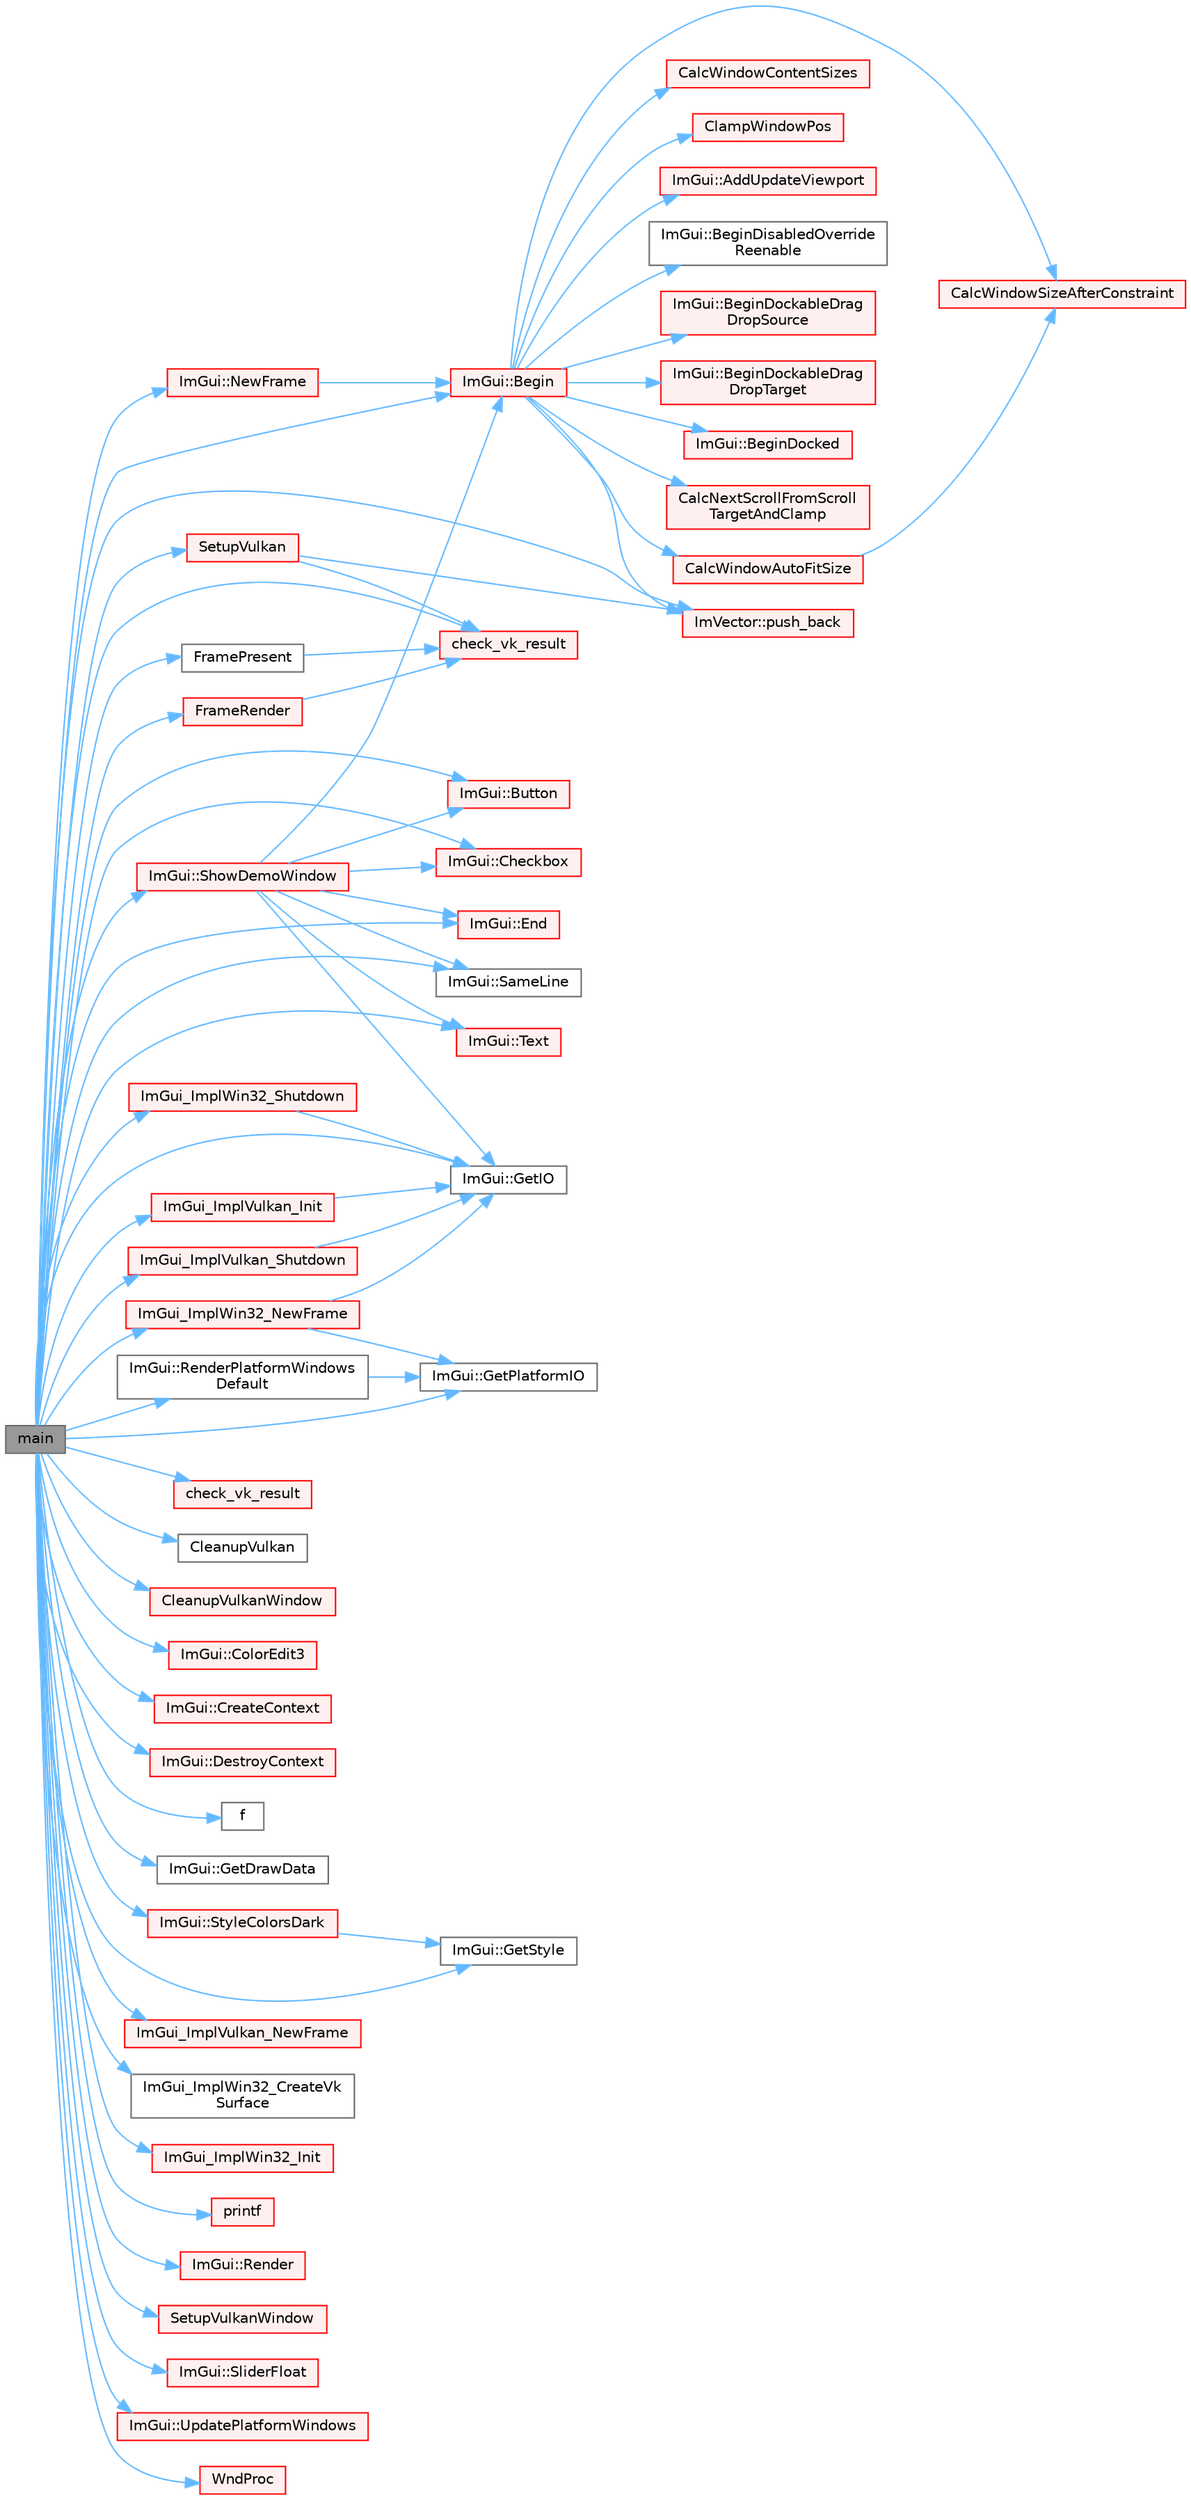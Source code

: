 digraph "main"
{
 // LATEX_PDF_SIZE
  bgcolor="transparent";
  edge [fontname=Helvetica,fontsize=10,labelfontname=Helvetica,labelfontsize=10];
  node [fontname=Helvetica,fontsize=10,shape=box,height=0.2,width=0.4];
  rankdir="LR";
  Node1 [id="Node000001",label="main",height=0.2,width=0.4,color="gray40", fillcolor="grey60", style="filled", fontcolor="black",tooltip=" "];
  Node1 -> Node2 [id="edge1_Node000001_Node000002",color="steelblue1",style="solid",tooltip=" "];
  Node2 [id="Node000002",label="ImGui::Begin",height=0.2,width=0.4,color="red", fillcolor="#FFF0F0", style="filled",URL="$namespace_im_gui.html#a581e58db0bc930bafa4a5d23093a2b99",tooltip=" "];
  Node2 -> Node3 [id="edge2_Node000002_Node000003",color="steelblue1",style="solid",tooltip=" "];
  Node3 [id="Node000003",label="ImGui::AddUpdateViewport",height=0.2,width=0.4,color="red", fillcolor="#FFF0F0", style="filled",URL="$namespace_im_gui.html#ada58e5d3e2efc3cef60f213d771408d8",tooltip=" "];
  Node2 -> Node24 [id="edge3_Node000002_Node000024",color="steelblue1",style="solid",tooltip=" "];
  Node24 [id="Node000024",label="ImGui::BeginDisabledOverride\lReenable",height=0.2,width=0.4,color="grey40", fillcolor="white", style="filled",URL="$namespace_im_gui.html#a26b36756e219b7129f894e1c2feb17a8",tooltip=" "];
  Node2 -> Node25 [id="edge4_Node000002_Node000025",color="steelblue1",style="solid",tooltip=" "];
  Node25 [id="Node000025",label="ImGui::BeginDockableDrag\lDropSource",height=0.2,width=0.4,color="red", fillcolor="#FFF0F0", style="filled",URL="$namespace_im_gui.html#a7a435b1565d4884e42a5ee5667f21a1f",tooltip=" "];
  Node2 -> Node374 [id="edge5_Node000002_Node000374",color="steelblue1",style="solid",tooltip=" "];
  Node374 [id="Node000374",label="ImGui::BeginDockableDrag\lDropTarget",height=0.2,width=0.4,color="red", fillcolor="#FFF0F0", style="filled",URL="$namespace_im_gui.html#a1725ff3becdb963b97c16d69d4c9f308",tooltip=" "];
  Node2 -> Node416 [id="edge6_Node000002_Node000416",color="steelblue1",style="solid",tooltip=" "];
  Node416 [id="Node000416",label="ImGui::BeginDocked",height=0.2,width=0.4,color="red", fillcolor="#FFF0F0", style="filled",URL="$namespace_im_gui.html#a627bb85e7c0ab597360f63719bfb1e55",tooltip=" "];
  Node2 -> Node267 [id="edge7_Node000002_Node000267",color="steelblue1",style="solid",tooltip=" "];
  Node267 [id="Node000267",label="CalcNextScrollFromScroll\lTargetAndClamp",height=0.2,width=0.4,color="red", fillcolor="#FFF0F0", style="filled",URL="$imgui_8cpp.html#a07abb80a54115cb5cf9da03351e29533",tooltip=" "];
  Node2 -> Node243 [id="edge8_Node000002_Node000243",color="steelblue1",style="solid",tooltip=" "];
  Node243 [id="Node000243",label="CalcWindowAutoFitSize",height=0.2,width=0.4,color="red", fillcolor="#FFF0F0", style="filled",URL="$imgui_8cpp.html#acbe6338daf87dc6ab636f02f1367eb41",tooltip=" "];
  Node243 -> Node246 [id="edge9_Node000243_Node000246",color="steelblue1",style="solid",tooltip=" "];
  Node246 [id="Node000246",label="CalcWindowSizeAfterConstraint",height=0.2,width=0.4,color="red", fillcolor="#FFF0F0", style="filled",URL="$imgui_8cpp.html#a0c4618a6985c33c4936f1d9f1c7b26b4",tooltip=" "];
  Node2 -> Node248 [id="edge10_Node000002_Node000248",color="steelblue1",style="solid",tooltip=" "];
  Node248 [id="Node000248",label="CalcWindowContentSizes",height=0.2,width=0.4,color="red", fillcolor="#FFF0F0", style="filled",URL="$imgui_8cpp.html#a6eddef51b4880a9f1dca88837f71fc6e",tooltip=" "];
  Node2 -> Node246 [id="edge11_Node000002_Node000246",color="steelblue1",style="solid",tooltip=" "];
  Node2 -> Node457 [id="edge12_Node000002_Node000457",color="steelblue1",style="solid",tooltip=" "];
  Node457 [id="Node000457",label="ClampWindowPos",height=0.2,width=0.4,color="red", fillcolor="#FFF0F0", style="filled",URL="$imgui_8cpp.html#a27b88f27774c413d5578ab6a3f989872",tooltip=" "];
  Node2 -> Node102 [id="edge13_Node000002_Node000102",color="steelblue1",style="solid",tooltip=" "];
  Node102 [id="Node000102",label="ImVector::push_back",height=0.2,width=0.4,color="red", fillcolor="#FFF0F0", style="filled",URL="$struct_im_vector.html#aab5df48e0711a48bd12f3206e08c4108",tooltip=" "];
  Node1 -> Node512 [id="edge14_Node000001_Node000512",color="steelblue1",style="solid",tooltip=" "];
  Node512 [id="Node000512",label="ImGui::Button",height=0.2,width=0.4,color="red", fillcolor="#FFF0F0", style="filled",URL="$namespace_im_gui.html#a38094c568ce398db5a3abb9d3ac92030",tooltip=" "];
  Node1 -> Node515 [id="edge15_Node000001_Node000515",color="steelblue1",style="solid",tooltip=" "];
  Node515 [id="Node000515",label="check_vk_result",height=0.2,width=0.4,color="red", fillcolor="#FFF0F0", style="filled",URL="$imgui__impl__vulkan_8cpp.html#a1ea6c63eab2860beea5e3c89c1afbbc1",tooltip=" "];
  Node1 -> Node519 [id="edge16_Node000001_Node000519",color="steelblue1",style="solid",tooltip=" "];
  Node519 [id="Node000519",label="check_vk_result",height=0.2,width=0.4,color="red", fillcolor="#FFF0F0", style="filled",URL="$runtime_2imgui_2examples_2example__glfw__vulkan_2main_8cpp.html#a1ea6c63eab2860beea5e3c89c1afbbc1",tooltip=" "];
  Node1 -> Node551 [id="edge17_Node000001_Node000551",color="steelblue1",style="solid",tooltip=" "];
  Node551 [id="Node000551",label="ImGui::Checkbox",height=0.2,width=0.4,color="red", fillcolor="#FFF0F0", style="filled",URL="$namespace_im_gui.html#a57d73c1d0ef807fef734d91024092027",tooltip=" "];
  Node1 -> Node552 [id="edge18_Node000001_Node000552",color="steelblue1",style="solid",tooltip=" "];
  Node552 [id="Node000552",label="CleanupVulkan",height=0.2,width=0.4,color="grey40", fillcolor="white", style="filled",URL="$runtime_2imgui_2examples_2example__glfw__vulkan_2main_8cpp.html#a3a9dce6c5ee14cd9a27a2c2b2e283c58",tooltip=" "];
  Node1 -> Node553 [id="edge19_Node000001_Node000553",color="steelblue1",style="solid",tooltip=" "];
  Node553 [id="Node000553",label="CleanupVulkanWindow",height=0.2,width=0.4,color="red", fillcolor="#FFF0F0", style="filled",URL="$runtime_2imgui_2examples_2example__glfw__vulkan_2main_8cpp.html#a6a857c74986732933a83c25216f8acb3",tooltip=" "];
  Node1 -> Node557 [id="edge20_Node000001_Node000557",color="steelblue1",style="solid",tooltip=" "];
  Node557 [id="Node000557",label="ImGui::ColorEdit3",height=0.2,width=0.4,color="red", fillcolor="#FFF0F0", style="filled",URL="$namespace_im_gui.html#a5afe76ba1c91f07363e40396e7df656e",tooltip=" "];
  Node1 -> Node662 [id="edge21_Node000001_Node000662",color="steelblue1",style="solid",tooltip=" "];
  Node662 [id="Node000662",label="ImGui::CreateContext",height=0.2,width=0.4,color="red", fillcolor="#FFF0F0", style="filled",URL="$namespace_im_gui.html#a4ff6c9ad05a0eba37ce1b5ff1607810a",tooltip=" "];
  Node1 -> Node673 [id="edge22_Node000001_Node000673",color="steelblue1",style="solid",tooltip=" "];
  Node673 [id="Node000673",label="ImGui::DestroyContext",height=0.2,width=0.4,color="red", fillcolor="#FFF0F0", style="filled",URL="$namespace_im_gui.html#ab9132deece575023170cd8e681d0581d",tooltip=" "];
  Node1 -> Node87 [id="edge23_Node000001_Node000087",color="steelblue1",style="solid",tooltip=" "];
  Node87 [id="Node000087",label="ImGui::End",height=0.2,width=0.4,color="red", fillcolor="#FFF0F0", style="filled",URL="$namespace_im_gui.html#a5479d93794a004c67ceb6d13f37c8254",tooltip=" "];
  Node1 -> Node7 [id="edge24_Node000001_Node000007",color="steelblue1",style="solid",tooltip=" "];
  Node7 [id="Node000007",label="f",height=0.2,width=0.4,color="grey40", fillcolor="white", style="filled",URL="$cxx11__tensor__map_8cpp.html#a7f507fea02198f6cb81c86640c7b1a4e",tooltip=" "];
  Node1 -> Node686 [id="edge25_Node000001_Node000686",color="steelblue1",style="solid",tooltip=" "];
  Node686 [id="Node000686",label="FramePresent",height=0.2,width=0.4,color="grey40", fillcolor="white", style="filled",URL="$runtime_2imgui_2examples_2example__glfw__vulkan_2main_8cpp.html#af985647537c2a378b57ad961c689253c",tooltip=" "];
  Node686 -> Node519 [id="edge26_Node000686_Node000519",color="steelblue1",style="solid",tooltip=" "];
  Node1 -> Node687 [id="edge27_Node000001_Node000687",color="steelblue1",style="solid",tooltip=" "];
  Node687 [id="Node000687",label="FrameRender",height=0.2,width=0.4,color="red", fillcolor="#FFF0F0", style="filled",URL="$runtime_2imgui_2examples_2example__glfw__vulkan_2main_8cpp.html#a565b7bd1b35474040834a26cf1cba856",tooltip=" "];
  Node687 -> Node519 [id="edge28_Node000687_Node000519",color="steelblue1",style="solid",tooltip=" "];
  Node1 -> Node696 [id="edge29_Node000001_Node000696",color="steelblue1",style="solid",tooltip=" "];
  Node696 [id="Node000696",label="ImGui::GetDrawData",height=0.2,width=0.4,color="grey40", fillcolor="white", style="filled",URL="$namespace_im_gui.html#ab73131dc44b1267dac04f0c2bb0af983",tooltip=" "];
  Node1 -> Node676 [id="edge30_Node000001_Node000676",color="steelblue1",style="solid",tooltip=" "];
  Node676 [id="Node000676",label="ImGui::GetIO",height=0.2,width=0.4,color="grey40", fillcolor="white", style="filled",URL="$namespace_im_gui.html#a3179e560812f878f3961ce803a5d9302",tooltip=" "];
  Node1 -> Node692 [id="edge31_Node000001_Node000692",color="steelblue1",style="solid",tooltip=" "];
  Node692 [id="Node000692",label="ImGui::GetPlatformIO",height=0.2,width=0.4,color="grey40", fillcolor="white", style="filled",URL="$namespace_im_gui.html#a3edc2b6129cbf1e8d247c6d03c344065",tooltip=" "];
  Node1 -> Node697 [id="edge32_Node000001_Node000697",color="steelblue1",style="solid",tooltip=" "];
  Node697 [id="Node000697",label="ImGui::GetStyle",height=0.2,width=0.4,color="grey40", fillcolor="white", style="filled",URL="$namespace_im_gui.html#abafef4bb3e3654efd96a47b2e22870a7",tooltip=" "];
  Node1 -> Node698 [id="edge33_Node000001_Node000698",color="steelblue1",style="solid",tooltip=" "];
  Node698 [id="Node000698",label="ImGui_ImplVulkan_Init",height=0.2,width=0.4,color="red", fillcolor="#FFF0F0", style="filled",URL="$imgui__impl__vulkan_8cpp.html#aaa4bf09f14943bc282c433b9bcb4d81f",tooltip=" "];
  Node698 -> Node676 [id="edge34_Node000698_Node000676",color="steelblue1",style="solid",tooltip=" "];
  Node1 -> Node717 [id="edge35_Node000001_Node000717",color="steelblue1",style="solid",tooltip=" "];
  Node717 [id="Node000717",label="ImGui_ImplVulkan_NewFrame",height=0.2,width=0.4,color="red", fillcolor="#FFF0F0", style="filled",URL="$imgui__impl__vulkan_8cpp.html#a4c03e9375aa038eb0745c802af07fb21",tooltip=" "];
  Node1 -> Node793 [id="edge36_Node000001_Node000793",color="steelblue1",style="solid",tooltip=" "];
  Node793 [id="Node000793",label="ImGui_ImplVulkan_Shutdown",height=0.2,width=0.4,color="red", fillcolor="#FFF0F0", style="filled",URL="$imgui__impl__vulkan_8cpp.html#a5d24b6d00ffdc460712b1966199c28a2",tooltip=" "];
  Node793 -> Node676 [id="edge37_Node000793_Node000676",color="steelblue1",style="solid",tooltip=" "];
  Node1 -> Node797 [id="edge38_Node000001_Node000797",color="steelblue1",style="solid",tooltip=" "];
  Node797 [id="Node000797",label="ImGui_ImplWin32_CreateVk\lSurface",height=0.2,width=0.4,color="grey40", fillcolor="white", style="filled",URL="$runtime_2imgui_2examples_2example__win32__vulkan_2main_8cpp.html#abeb991950b8d51cec5583a77c5dcd198",tooltip=" "];
  Node1 -> Node798 [id="edge39_Node000001_Node000798",color="steelblue1",style="solid",tooltip=" "];
  Node798 [id="Node000798",label="ImGui_ImplWin32_Init",height=0.2,width=0.4,color="red", fillcolor="#FFF0F0", style="filled",URL="$imgui__impl__win32_8cpp.html#a9f752412a1f6dfdf6fc00dbbd90a8428",tooltip=" "];
  Node1 -> Node850 [id="edge40_Node000001_Node000850",color="steelblue1",style="solid",tooltip=" "];
  Node850 [id="Node000850",label="ImGui_ImplWin32_NewFrame",height=0.2,width=0.4,color="red", fillcolor="#FFF0F0", style="filled",URL="$imgui__impl__win32_8cpp.html#ade4f55b90fdbd75a562d894d33f1909e",tooltip=" "];
  Node850 -> Node676 [id="edge41_Node000850_Node000676",color="steelblue1",style="solid",tooltip=" "];
  Node850 -> Node692 [id="edge42_Node000850_Node000692",color="steelblue1",style="solid",tooltip=" "];
  Node1 -> Node857 [id="edge43_Node000001_Node000857",color="steelblue1",style="solid",tooltip=" "];
  Node857 [id="Node000857",label="ImGui_ImplWin32_Shutdown",height=0.2,width=0.4,color="red", fillcolor="#FFF0F0", style="filled",URL="$imgui__impl__win32_8cpp.html#a4eddd1969cc460312197f2df3dbc992a",tooltip=" "];
  Node857 -> Node676 [id="edge44_Node000857_Node000676",color="steelblue1",style="solid",tooltip=" "];
  Node1 -> Node859 [id="edge45_Node000001_Node000859",color="steelblue1",style="solid",tooltip=" "];
  Node859 [id="Node000859",label="ImGui::NewFrame",height=0.2,width=0.4,color="red", fillcolor="#FFF0F0", style="filled",URL="$namespace_im_gui.html#ab3f1fc018f903b7ad79fd10663375774",tooltip=" "];
  Node859 -> Node2 [id="edge46_Node000859_Node000002",color="steelblue1",style="solid",tooltip=" "];
  Node1 -> Node589 [id="edge47_Node000001_Node000589",color="steelblue1",style="solid",tooltip=" "];
  Node589 [id="Node000589",label="printf",height=0.2,width=0.4,color="red", fillcolor="#FFF0F0", style="filled",URL="$printf_8h.html#aee3ed3a831f25f07e7be3919fff2203a",tooltip=" "];
  Node1 -> Node102 [id="edge48_Node000001_Node000102",color="steelblue1",style="solid",tooltip=" "];
  Node1 -> Node1007 [id="edge49_Node000001_Node001007",color="steelblue1",style="solid",tooltip=" "];
  Node1007 [id="Node001007",label="ImGui::Render",height=0.2,width=0.4,color="red", fillcolor="#FFF0F0", style="filled",URL="$namespace_im_gui.html#ab51a164f547317c16c441f1599e3946d",tooltip=" "];
  Node1 -> Node1051 [id="edge50_Node000001_Node001051",color="steelblue1",style="solid",tooltip=" "];
  Node1051 [id="Node001051",label="ImGui::RenderPlatformWindows\lDefault",height=0.2,width=0.4,color="grey40", fillcolor="white", style="filled",URL="$namespace_im_gui.html#a6b071e16d5fd79c23459135ff562bef5",tooltip=" "];
  Node1051 -> Node692 [id="edge51_Node001051_Node000692",color="steelblue1",style="solid",tooltip=" "];
  Node1 -> Node177 [id="edge52_Node000001_Node000177",color="steelblue1",style="solid",tooltip=" "];
  Node177 [id="Node000177",label="ImGui::SameLine",height=0.2,width=0.4,color="grey40", fillcolor="white", style="filled",URL="$namespace_im_gui.html#addd433eb3aae59119e341e80db474f66",tooltip=" "];
  Node1 -> Node1052 [id="edge53_Node000001_Node001052",color="steelblue1",style="solid",tooltip=" "];
  Node1052 [id="Node001052",label="SetupVulkan",height=0.2,width=0.4,color="red", fillcolor="#FFF0F0", style="filled",URL="$runtime_2imgui_2examples_2example__glfw__vulkan_2main_8cpp.html#a2c55f4f60c2f29b7a16c0de9cfb83da6",tooltip=" "];
  Node1052 -> Node519 [id="edge54_Node001052_Node000519",color="steelblue1",style="solid",tooltip=" "];
  Node1052 -> Node102 [id="edge55_Node001052_Node000102",color="steelblue1",style="solid",tooltip=" "];
  Node1 -> Node1056 [id="edge56_Node000001_Node001056",color="steelblue1",style="solid",tooltip=" "];
  Node1056 [id="Node001056",label="SetupVulkanWindow",height=0.2,width=0.4,color="red", fillcolor="#FFF0F0", style="filled",URL="$runtime_2imgui_2examples_2example__glfw__vulkan_2main_8cpp.html#a4d5220e9b79fa1519a524beb13ebcf8a",tooltip=" "];
  Node1 -> Node1057 [id="edge57_Node000001_Node001057",color="steelblue1",style="solid",tooltip=" "];
  Node1057 [id="Node001057",label="ImGui::ShowDemoWindow",height=0.2,width=0.4,color="red", fillcolor="#FFF0F0", style="filled",URL="$namespace_im_gui.html#af95643a0ce4893b9e57c12991922fb18",tooltip=" "];
  Node1057 -> Node2 [id="edge58_Node001057_Node000002",color="steelblue1",style="solid",tooltip=" "];
  Node1057 -> Node512 [id="edge59_Node001057_Node000512",color="steelblue1",style="solid",tooltip=" "];
  Node1057 -> Node551 [id="edge60_Node001057_Node000551",color="steelblue1",style="solid",tooltip=" "];
  Node1057 -> Node87 [id="edge61_Node001057_Node000087",color="steelblue1",style="solid",tooltip=" "];
  Node1057 -> Node676 [id="edge62_Node001057_Node000676",color="steelblue1",style="solid",tooltip=" "];
  Node1057 -> Node177 [id="edge63_Node001057_Node000177",color="steelblue1",style="solid",tooltip=" "];
  Node1057 -> Node565 [id="edge64_Node001057_Node000565",color="steelblue1",style="solid",tooltip=" "];
  Node565 [id="Node000565",label="ImGui::Text",height=0.2,width=0.4,color="red", fillcolor="#FFF0F0", style="filled",URL="$namespace_im_gui.html#a9e7b83611fe441d54fad2effb4bf4965",tooltip=" "];
  Node1 -> Node1107 [id="edge65_Node000001_Node001107",color="steelblue1",style="solid",tooltip=" "];
  Node1107 [id="Node001107",label="ImGui::SliderFloat",height=0.2,width=0.4,color="red", fillcolor="#FFF0F0", style="filled",URL="$namespace_im_gui.html#a864f761801792a0cc5ce3408f3392cfc",tooltip=" "];
  Node1 -> Node1500 [id="edge66_Node000001_Node001500",color="steelblue1",style="solid",tooltip=" "];
  Node1500 [id="Node001500",label="ImGui::StyleColorsDark",height=0.2,width=0.4,color="red", fillcolor="#FFF0F0", style="filled",URL="$namespace_im_gui.html#a26c67fc14081b359566d5e135cd8c767",tooltip=" "];
  Node1500 -> Node697 [id="edge67_Node001500_Node000697",color="steelblue1",style="solid",tooltip=" "];
  Node1 -> Node565 [id="edge68_Node000001_Node000565",color="steelblue1",style="solid",tooltip=" "];
  Node1 -> Node1503 [id="edge69_Node000001_Node001503",color="steelblue1",style="solid",tooltip=" "];
  Node1503 [id="Node001503",label="ImGui::UpdatePlatformWindows",height=0.2,width=0.4,color="red", fillcolor="#FFF0F0", style="filled",URL="$namespace_im_gui.html#aec5bbce3200aa681dac6a1915ef07f60",tooltip=" "];
  Node1 -> Node1505 [id="edge70_Node000001_Node001505",color="steelblue1",style="solid",tooltip=" "];
  Node1505 [id="Node001505",label="WndProc",height=0.2,width=0.4,color="red", fillcolor="#FFF0F0", style="filled",URL="$runtime_2imgui_2examples_2example__win32__directx10_2main_8cpp.html#ad1644ad75d6f865267b0a5c58254ec1f",tooltip=" "];
}
